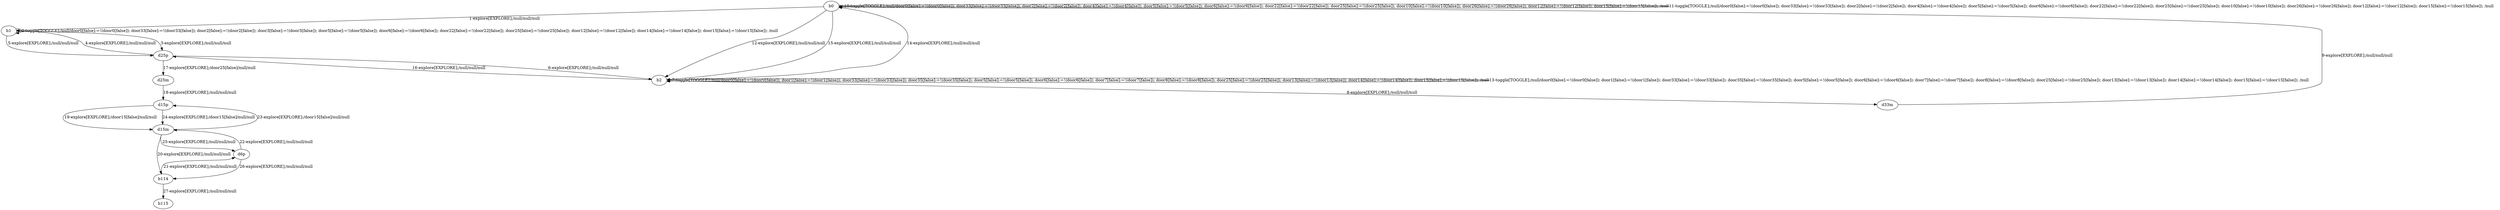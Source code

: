 # Total number of goals covered by this test: 1
# d15m --> d15p

digraph g {
"b0" -> "b1" [label = "1-explore[EXPLORE];/null/null/null"];
"b1" -> "b1" [label = "2-toggle[TOGGLE];/null/door0[false]:=!(door0[false]); door33[false]:=!(door33[false]); door2[false]:=!(door2[false]); door3[false]:=!(door3[false]); door5[false]:=!(door5[false]); door6[false]:=!(door6[false]); door22[false]:=!(door22[false]); door25[false]:=!(door25[false]); door12[false]:=!(door12[false]); door14[false]:=!(door14[false]); door15[false]:=!(door15[false]); /null"];
"b1" -> "d25p" [label = "3-explore[EXPLORE];/null/null/null"];
"d25p" -> "b1" [label = "4-explore[EXPLORE];/null/null/null"];
"b1" -> "d25p" [label = "5-explore[EXPLORE];/null/null/null"];
"d25p" -> "b2" [label = "6-explore[EXPLORE];/null/null/null"];
"b2" -> "b2" [label = "7-toggle[TOGGLE];/null/door0[false]:=!(door0[false]); door1[false]:=!(door1[false]); door33[false]:=!(door33[false]); door35[false]:=!(door35[false]); door5[false]:=!(door5[false]); door6[false]:=!(door6[false]); door7[false]:=!(door7[false]); door8[false]:=!(door8[false]); door25[false]:=!(door25[false]); door13[false]:=!(door13[false]); door14[false]:=!(door14[false]); door15[false]:=!(door15[false]); /null"];
"b2" -> "d33m" [label = "8-explore[EXPLORE];/null/null/null"];
"d33m" -> "b0" [label = "9-explore[EXPLORE];/null/null/null"];
"b0" -> "b0" [label = "10-toggle[TOGGLE];/null/door0[false]:=!(door0[false]); door33[false]:=!(door33[false]); door2[false]:=!(door2[false]); door4[false]:=!(door4[false]); door5[false]:=!(door5[false]); door6[false]:=!(door6[false]); door22[false]:=!(door22[false]); door25[false]:=!(door25[false]); door10[false]:=!(door10[false]); door26[false]:=!(door26[false]); door12[false]:=!(door12[false]); door15[false]:=!(door15[false]); /null"];
"b0" -> "b0" [label = "11-toggle[TOGGLE];/null/door0[false]:=!(door0[false]); door33[false]:=!(door33[false]); door2[false]:=!(door2[false]); door4[false]:=!(door4[false]); door5[false]:=!(door5[false]); door6[false]:=!(door6[false]); door22[false]:=!(door22[false]); door25[false]:=!(door25[false]); door10[false]:=!(door10[false]); door26[false]:=!(door26[false]); door12[false]:=!(door12[false]); door15[false]:=!(door15[false]); /null"];
"b0" -> "b2" [label = "12-explore[EXPLORE];/null/null/null"];
"b2" -> "b2" [label = "13-toggle[TOGGLE];/null/door0[false]:=!(door0[false]); door1[false]:=!(door1[false]); door33[false]:=!(door33[false]); door35[false]:=!(door35[false]); door5[false]:=!(door5[false]); door6[false]:=!(door6[false]); door7[false]:=!(door7[false]); door8[false]:=!(door8[false]); door25[false]:=!(door25[false]); door13[false]:=!(door13[false]); door14[false]:=!(door14[false]); door15[false]:=!(door15[false]); /null"];
"b2" -> "b0" [label = "14-explore[EXPLORE];/null/null/null"];
"b0" -> "b2" [label = "15-explore[EXPLORE];/null/null/null"];
"b2" -> "d25p" [label = "16-explore[EXPLORE];/null/null/null"];
"d25p" -> "d25m" [label = "17-explore[EXPLORE];/door25[false]/null/null"];
"d25m" -> "d15p" [label = "18-explore[EXPLORE];/null/null/null"];
"d15p" -> "d15m" [label = "19-explore[EXPLORE];/door15[false]/null/null"];
"d15m" -> "b114" [label = "20-explore[EXPLORE];/null/null/null"];
"b114" -> "d6p" [label = "21-explore[EXPLORE];/null/null/null"];
"d6p" -> "d15m" [label = "22-explore[EXPLORE];/null/null/null"];
"d15m" -> "d15p" [label = "23-explore[EXPLORE];/door15[false]/null/null"];
"d15p" -> "d15m" [label = "24-explore[EXPLORE];/door15[false]/null/null"];
"d15m" -> "d6p" [label = "25-explore[EXPLORE];/null/null/null"];
"d6p" -> "b114" [label = "26-explore[EXPLORE];/null/null/null"];
"b114" -> "b115" [label = "27-explore[EXPLORE];/null/null/null"];
}